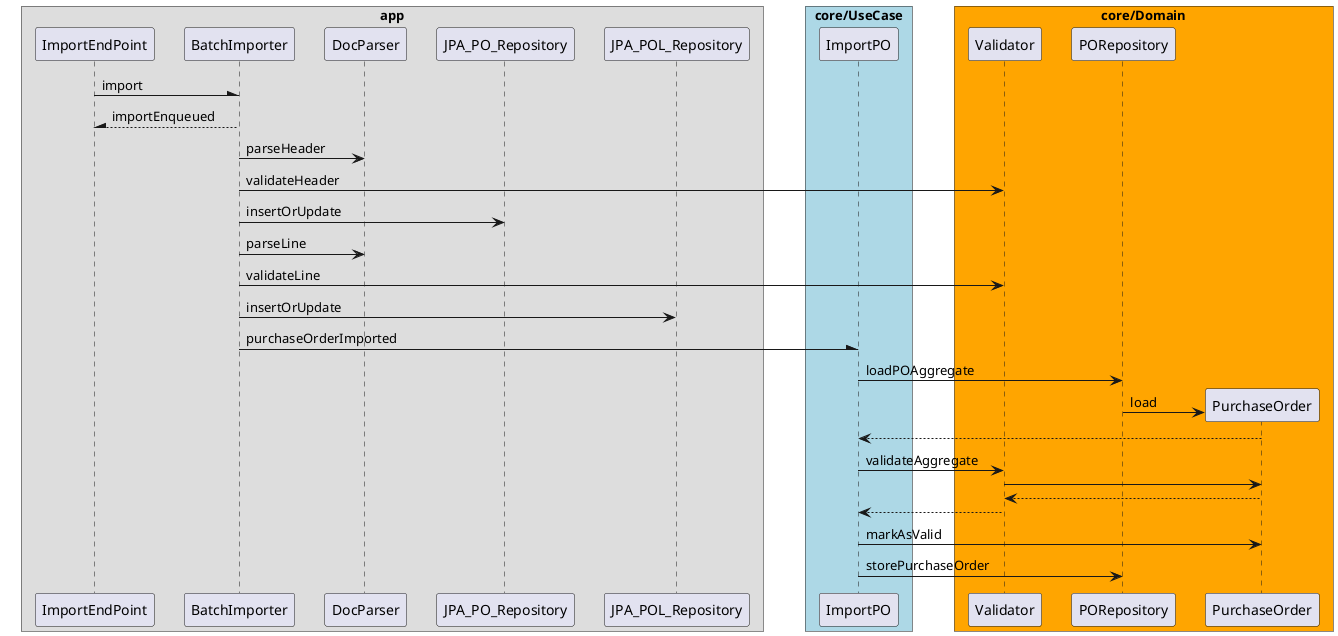 @startuml
skinparam ParticipantPadding 10
skinparam BoxPadding 20
box "app"
  participant ImportEndPoint
  participant BatchImporter
  participant DocParser
  participant JPA_PO_Repository
  participant JPA_POL_Repository
end box
box "core/UseCase" #LightBlue
  participant ImportPO
end box
box "core/Domain" #Orange
  participant Validator
  participant PORepository
  participant PurchaseOrder
end box

ImportEndPoint -\ BatchImporter: import
BatchImporter --\ ImportEndPoint: importEnqueued
BatchImporter -> DocParser: parseHeader
BatchImporter -> Validator: validateHeader
BatchImporter -> JPA_PO_Repository: insertOrUpdate
BatchImporter -> DocParser: parseLine
BatchImporter -> Validator: validateLine
BatchImporter -> JPA_POL_Repository: insertOrUpdate
BatchImporter -\ ImportPO: purchaseOrderImported
ImportPO -> PORepository: loadPOAggregate
PORepository -> PurchaseOrder ** : load
PurchaseOrder --> ImportPO
ImportPO -> Validator: validateAggregate
Validator -> PurchaseOrder
PurchaseOrder --> Validator
Validator --> ImportPO
ImportPO -> PurchaseOrder: markAsValid
ImportPO -> PORepository: storePurchaseOrder
@enduml
